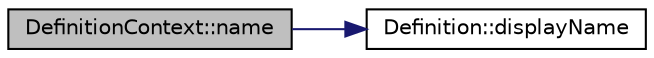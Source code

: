 digraph "DefinitionContext::name"
{
 // LATEX_PDF_SIZE
  edge [fontname="Helvetica",fontsize="10",labelfontname="Helvetica",labelfontsize="10"];
  node [fontname="Helvetica",fontsize="10",shape=record];
  rankdir="LR";
  Node1 [label="DefinitionContext::name",height=0.2,width=0.4,color="black", fillcolor="grey75", style="filled", fontcolor="black",tooltip=" "];
  Node1 -> Node2 [color="midnightblue",fontsize="10",style="solid",fontname="Helvetica"];
  Node2 [label="Definition::displayName",height=0.2,width=0.4,color="black", fillcolor="white", style="filled",URL="$classDefinition.html#ac4741f70f06baac174cf71b3e11d06ac",tooltip=" "];
}
